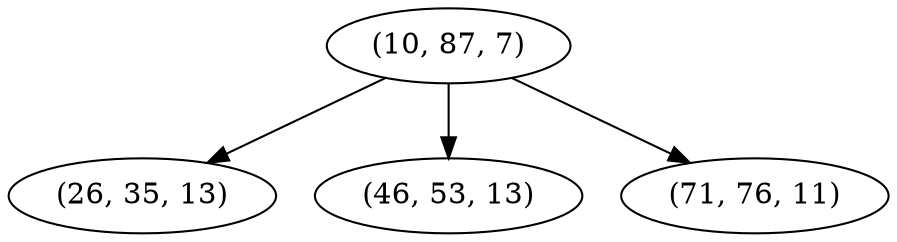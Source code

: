 digraph tree {
    "(10, 87, 7)";
    "(26, 35, 13)";
    "(46, 53, 13)";
    "(71, 76, 11)";
    "(10, 87, 7)" -> "(26, 35, 13)";
    "(10, 87, 7)" -> "(46, 53, 13)";
    "(10, 87, 7)" -> "(71, 76, 11)";
}

